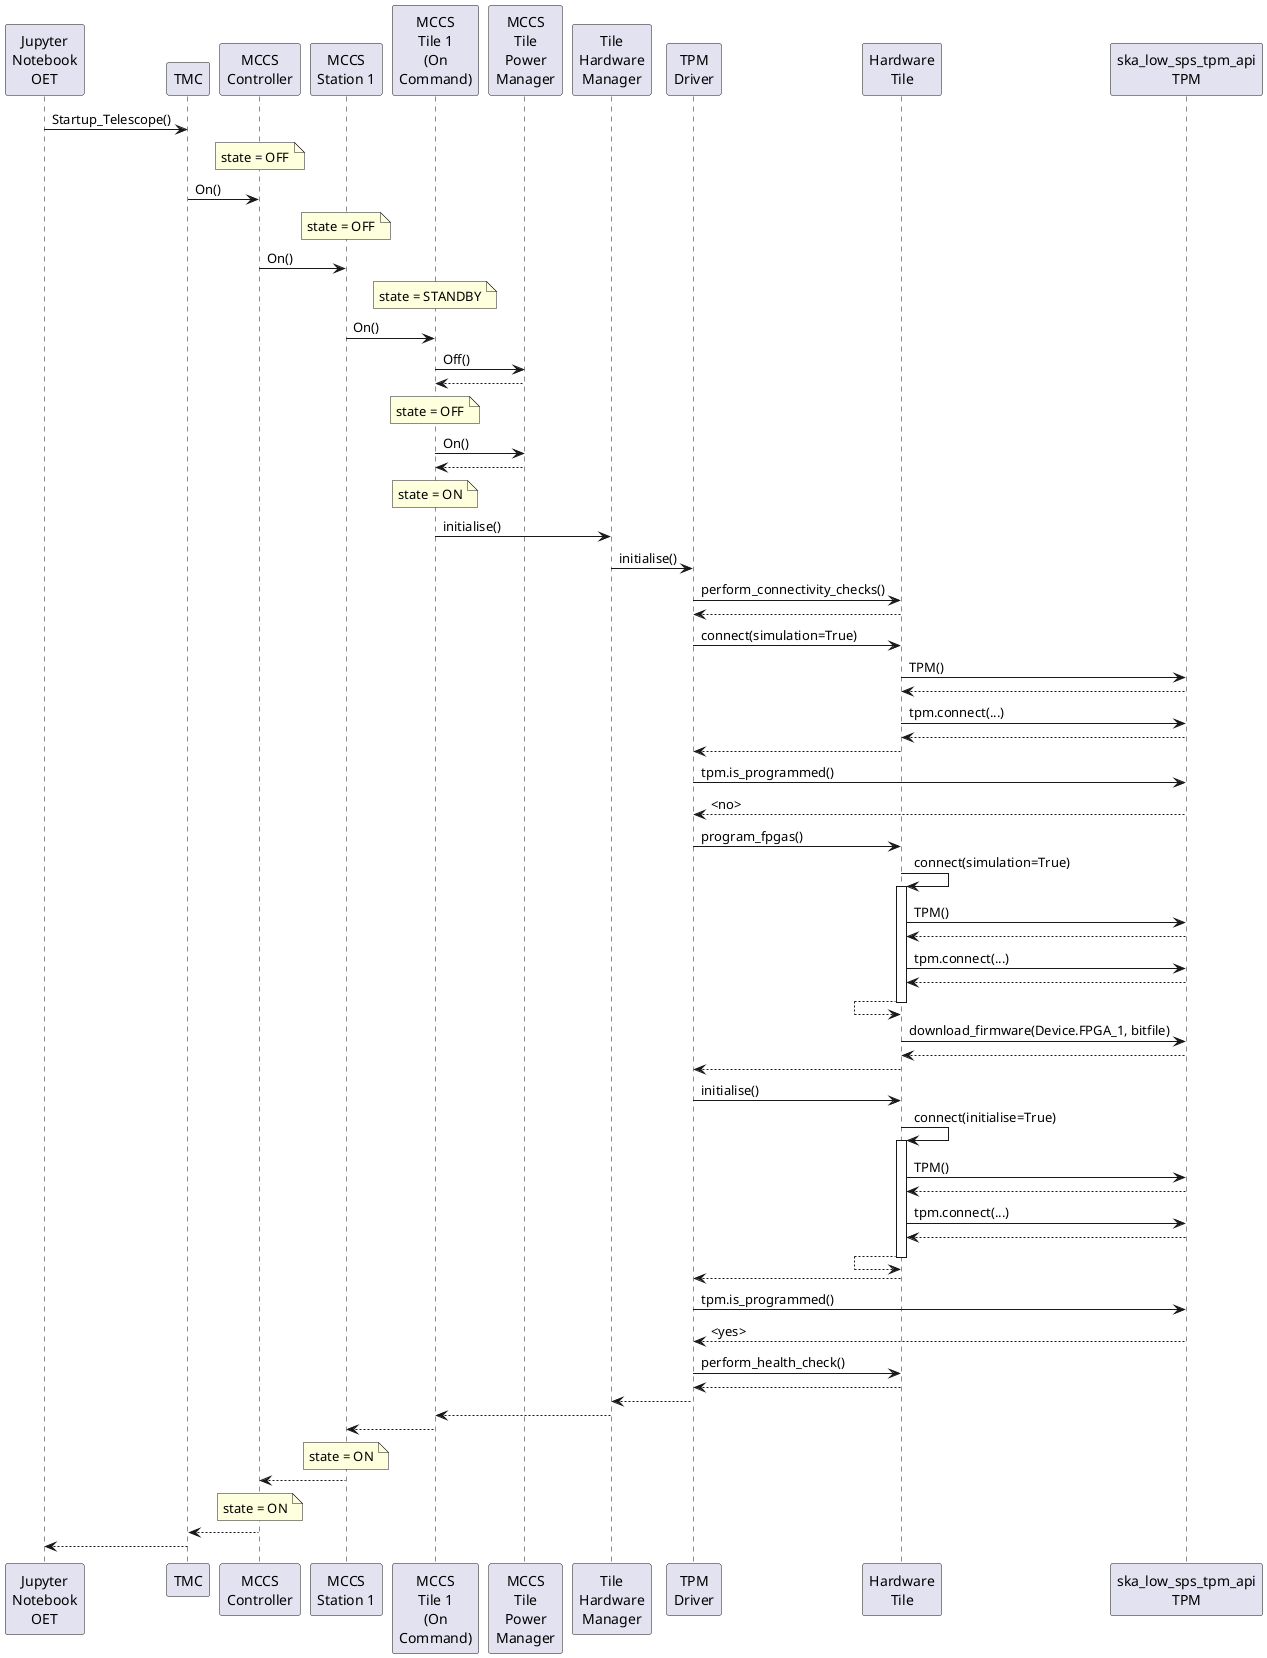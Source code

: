@startuml

participant "Jupyter\nNotebook\nOET" as Jupyter
participant "TMC" as TMC
participant "MCCS\nController" as MCCS_Controller
participant "MCCS\nStation 1" as MCCS_Station_1
participant "MCCS\nTile 1\n(On\nCommand)" as MCCS_Tile_1
participant "MCCS\nTile\nPower\nManager" as MCCS_Tile_PM
participant "Tile\nHardware\nManager" as Tile_HW_Man
participant "TPM\nDriver" as TPM_Drv
participant "Hardware\nTile" as HW_Tile
participant "ska_low_sps_tpm_api\nTPM" as TPM

Jupyter -> TMC: Startup_Telescope()
note over MCCS_Controller: state = OFF
TMC -> MCCS_Controller: On()
note over MCCS_Station_1: state = OFF
MCCS_Controller -> MCCS_Station_1: On()

note over MCCS_Tile_1: state = STANDBY

MCCS_Station_1 -> MCCS_Tile_1: On()

MCCS_Tile_1 -> MCCS_Tile_PM: Off()
MCCS_Tile_1 <-- MCCS_Tile_PM:

note over MCCS_Tile_1: state = OFF

MCCS_Tile_1 -> MCCS_Tile_PM: On()
MCCS_Tile_1 <-- MCCS_Tile_PM:

note over MCCS_Tile_1: state = ON

MCCS_Tile_1 -> Tile_HW_Man: initialise()

Tile_HW_Man -> TPM_Drv: initialise()
TPM_Drv -> HW_Tile: perform_connectivity_checks()
TPM_Drv <-- HW_Tile:
TPM_Drv -> HW_Tile: connect(simulation=True)
HW_Tile -> TPM: TPM()
HW_Tile <-- TPM:
HW_Tile -> TPM: tpm.connect(...)
HW_Tile <-- TPM:
TPM_Drv <-- HW_Tile:
TPM_Drv -> TPM: tpm.is_programmed()
TPM_Drv <-- TPM: <no>

TPM_Drv -> HW_Tile: program_fpgas()
HW_Tile -> HW_Tile: connect(simulation=True)
activate HW_Tile
HW_Tile -> TPM: TPM()
HW_Tile <-- TPM:
HW_Tile -> TPM: tpm.connect(...)
HW_Tile <-- TPM:
HW_Tile <-- HW_Tile:
deactivate HW_Tile
HW_Tile -> TPM: download_firmware(Device.FPGA_1, bitfile)
HW_Tile <-- TPM:
TPM_Drv <-- HW_Tile:

TPM_Drv -> HW_Tile: initialise()

HW_Tile -> HW_Tile: connect(initialise=True)
activate HW_Tile
HW_Tile -> TPM: TPM()
HW_Tile <-- TPM:
HW_Tile -> TPM: tpm.connect(...)
HW_Tile <-- TPM:
HW_Tile <-- HW_Tile:
deactivate HW_Tile
TPM_Drv <-- HW_Tile:

TPM_Drv -> TPM: tpm.is_programmed()
TPM_Drv <-- TPM: <yes>

TPM_Drv -> HW_Tile: perform_health_check()
TPM_Drv <-- HW_Tile:

Tile_HW_Man <-- TPM_Drv:
MCCS_Tile_1 <-- Tile_HW_Man:

MCCS_Station_1 <-- MCCS_Tile_1:
note over MCCS_Station_1: state = ON

MCCS_Controller <-- MCCS_Station_1:
note over MCCS_Controller: state = ON

TMC <-- MCCS_Controller:
Jupyter <-- TMC:

@enduml
